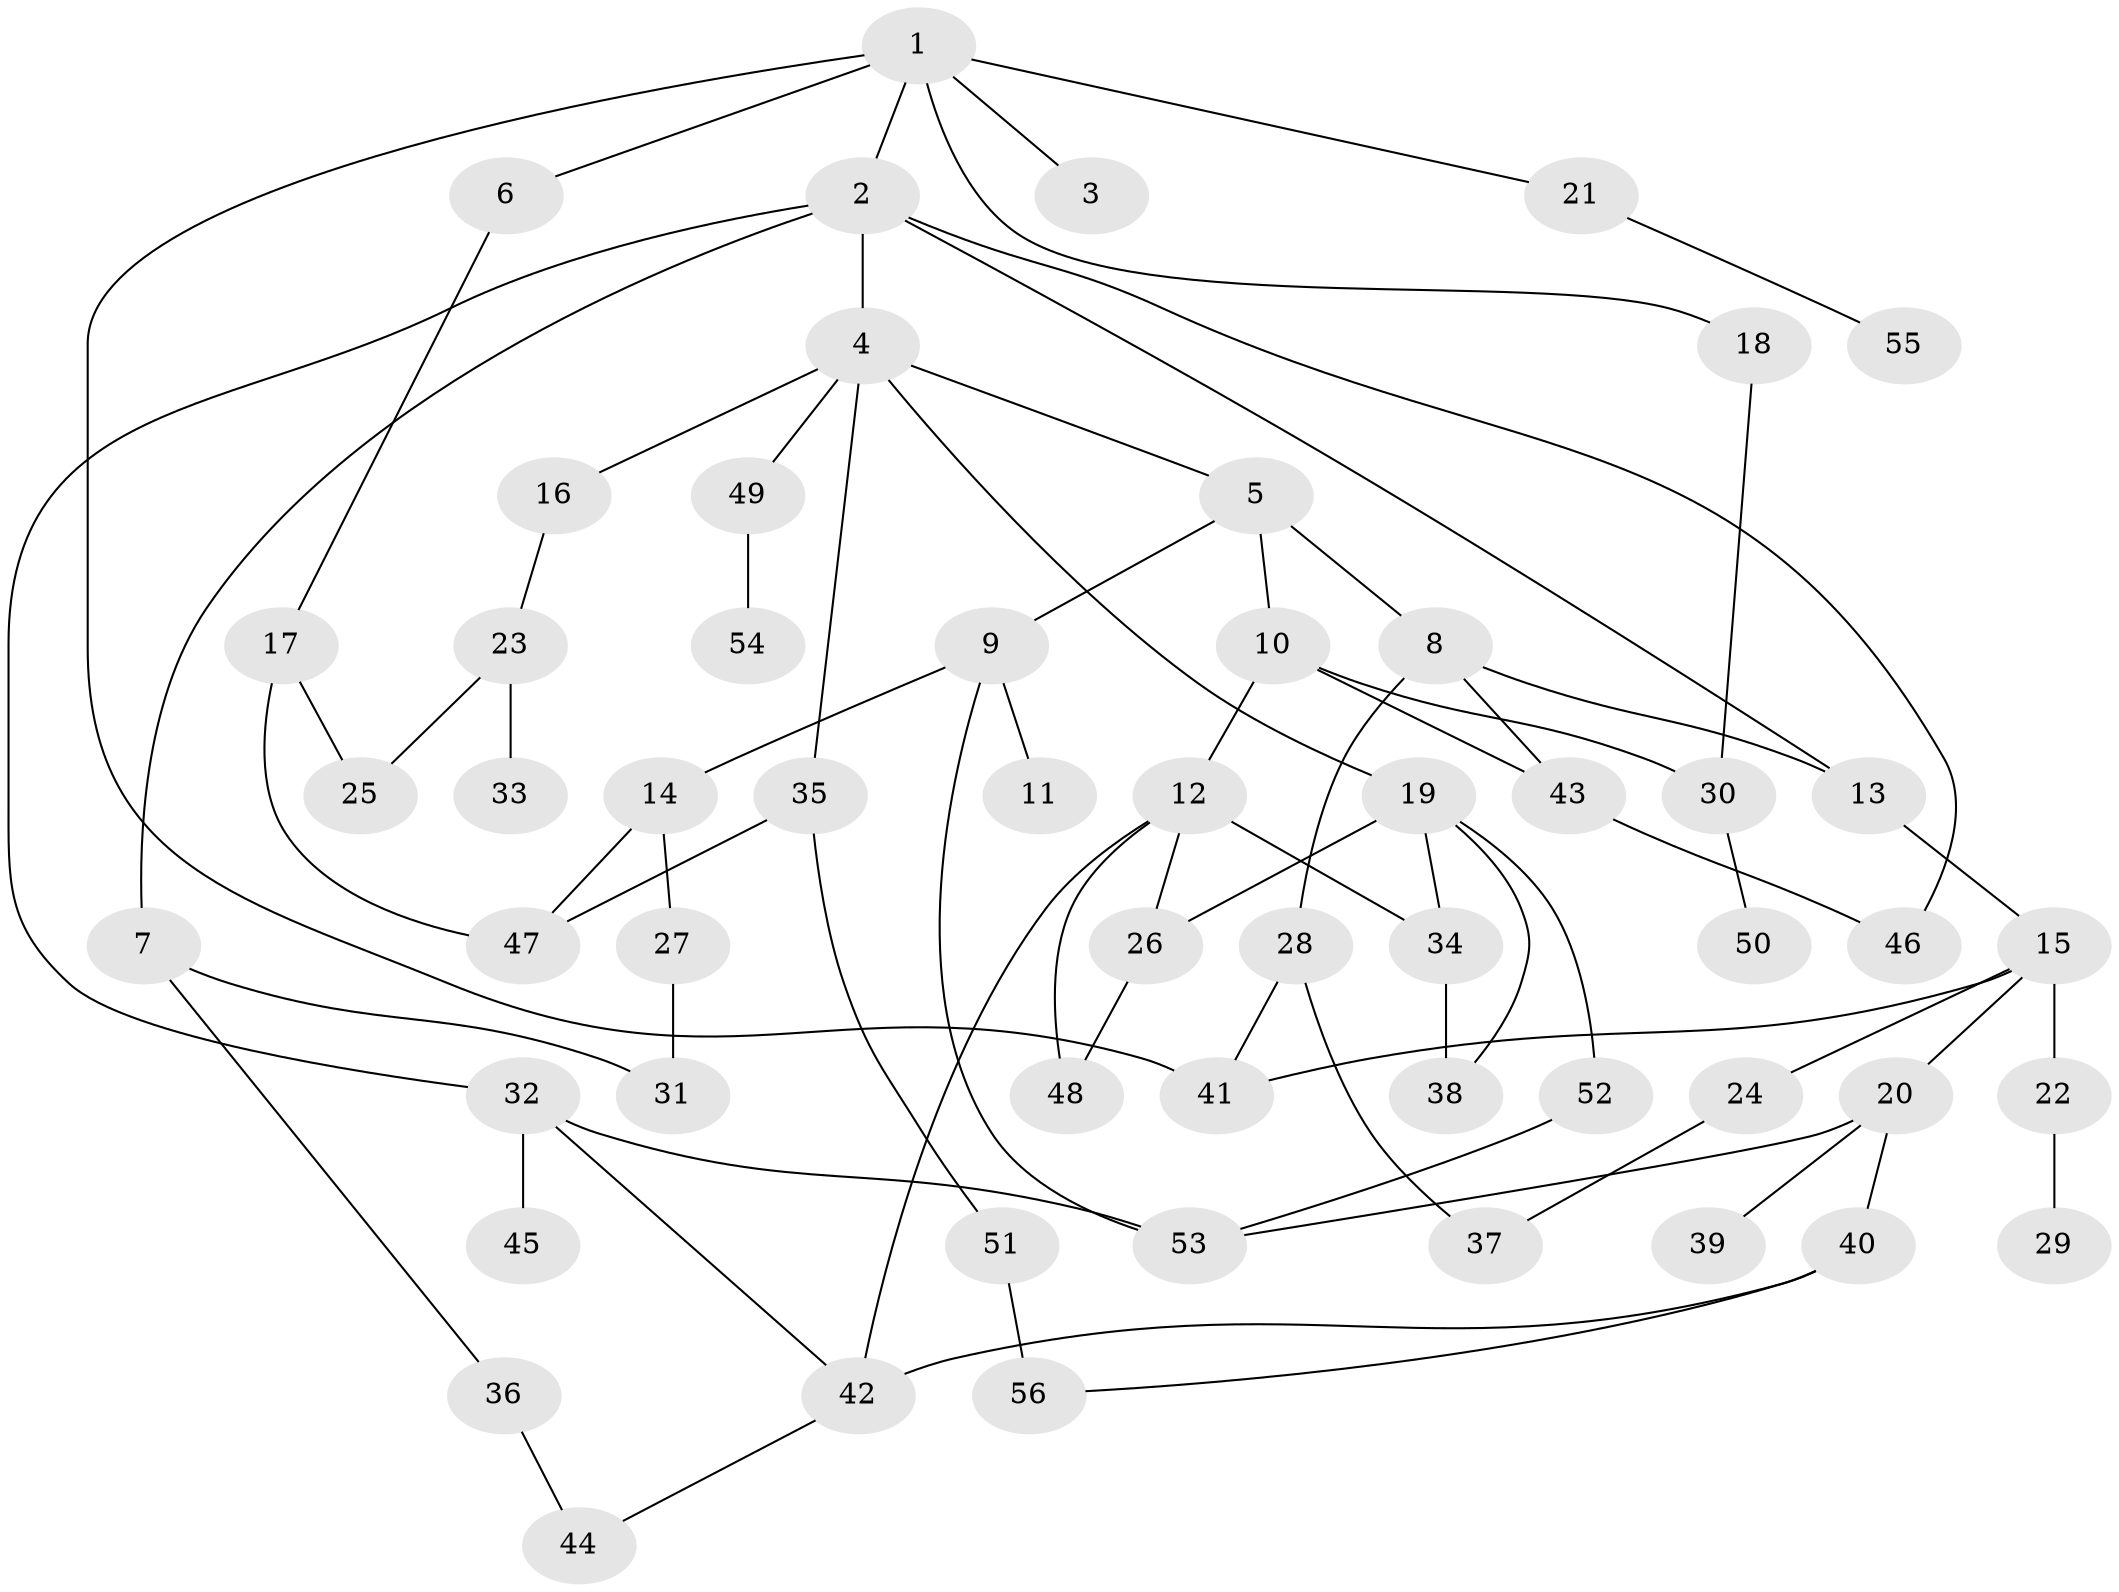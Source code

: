 // Generated by graph-tools (version 1.1) at 2025/34/03/09/25 02:34:20]
// undirected, 56 vertices, 77 edges
graph export_dot {
graph [start="1"]
  node [color=gray90,style=filled];
  1;
  2;
  3;
  4;
  5;
  6;
  7;
  8;
  9;
  10;
  11;
  12;
  13;
  14;
  15;
  16;
  17;
  18;
  19;
  20;
  21;
  22;
  23;
  24;
  25;
  26;
  27;
  28;
  29;
  30;
  31;
  32;
  33;
  34;
  35;
  36;
  37;
  38;
  39;
  40;
  41;
  42;
  43;
  44;
  45;
  46;
  47;
  48;
  49;
  50;
  51;
  52;
  53;
  54;
  55;
  56;
  1 -- 2;
  1 -- 3;
  1 -- 6;
  1 -- 18;
  1 -- 21;
  1 -- 41;
  2 -- 4;
  2 -- 7;
  2 -- 32;
  2 -- 46;
  2 -- 13;
  4 -- 5;
  4 -- 16;
  4 -- 19;
  4 -- 35;
  4 -- 49;
  5 -- 8;
  5 -- 9;
  5 -- 10;
  6 -- 17;
  7 -- 36;
  7 -- 31;
  8 -- 13;
  8 -- 28;
  8 -- 43;
  9 -- 11;
  9 -- 14;
  9 -- 53;
  10 -- 12;
  10 -- 43;
  10 -- 30;
  12 -- 26;
  12 -- 34;
  12 -- 48;
  12 -- 42;
  13 -- 15;
  14 -- 27;
  14 -- 47;
  15 -- 20;
  15 -- 22;
  15 -- 24;
  15 -- 41;
  16 -- 23;
  17 -- 25;
  17 -- 47;
  18 -- 30;
  19 -- 52;
  19 -- 38;
  19 -- 26;
  19 -- 34;
  20 -- 39;
  20 -- 40;
  20 -- 53;
  21 -- 55;
  22 -- 29;
  23 -- 33;
  23 -- 25;
  24 -- 37;
  26 -- 48;
  27 -- 31;
  28 -- 41;
  28 -- 37;
  30 -- 50;
  32 -- 45;
  32 -- 53;
  32 -- 42;
  34 -- 38;
  35 -- 47;
  35 -- 51;
  36 -- 44;
  40 -- 42;
  40 -- 56;
  42 -- 44;
  43 -- 46;
  49 -- 54;
  51 -- 56;
  52 -- 53;
}
